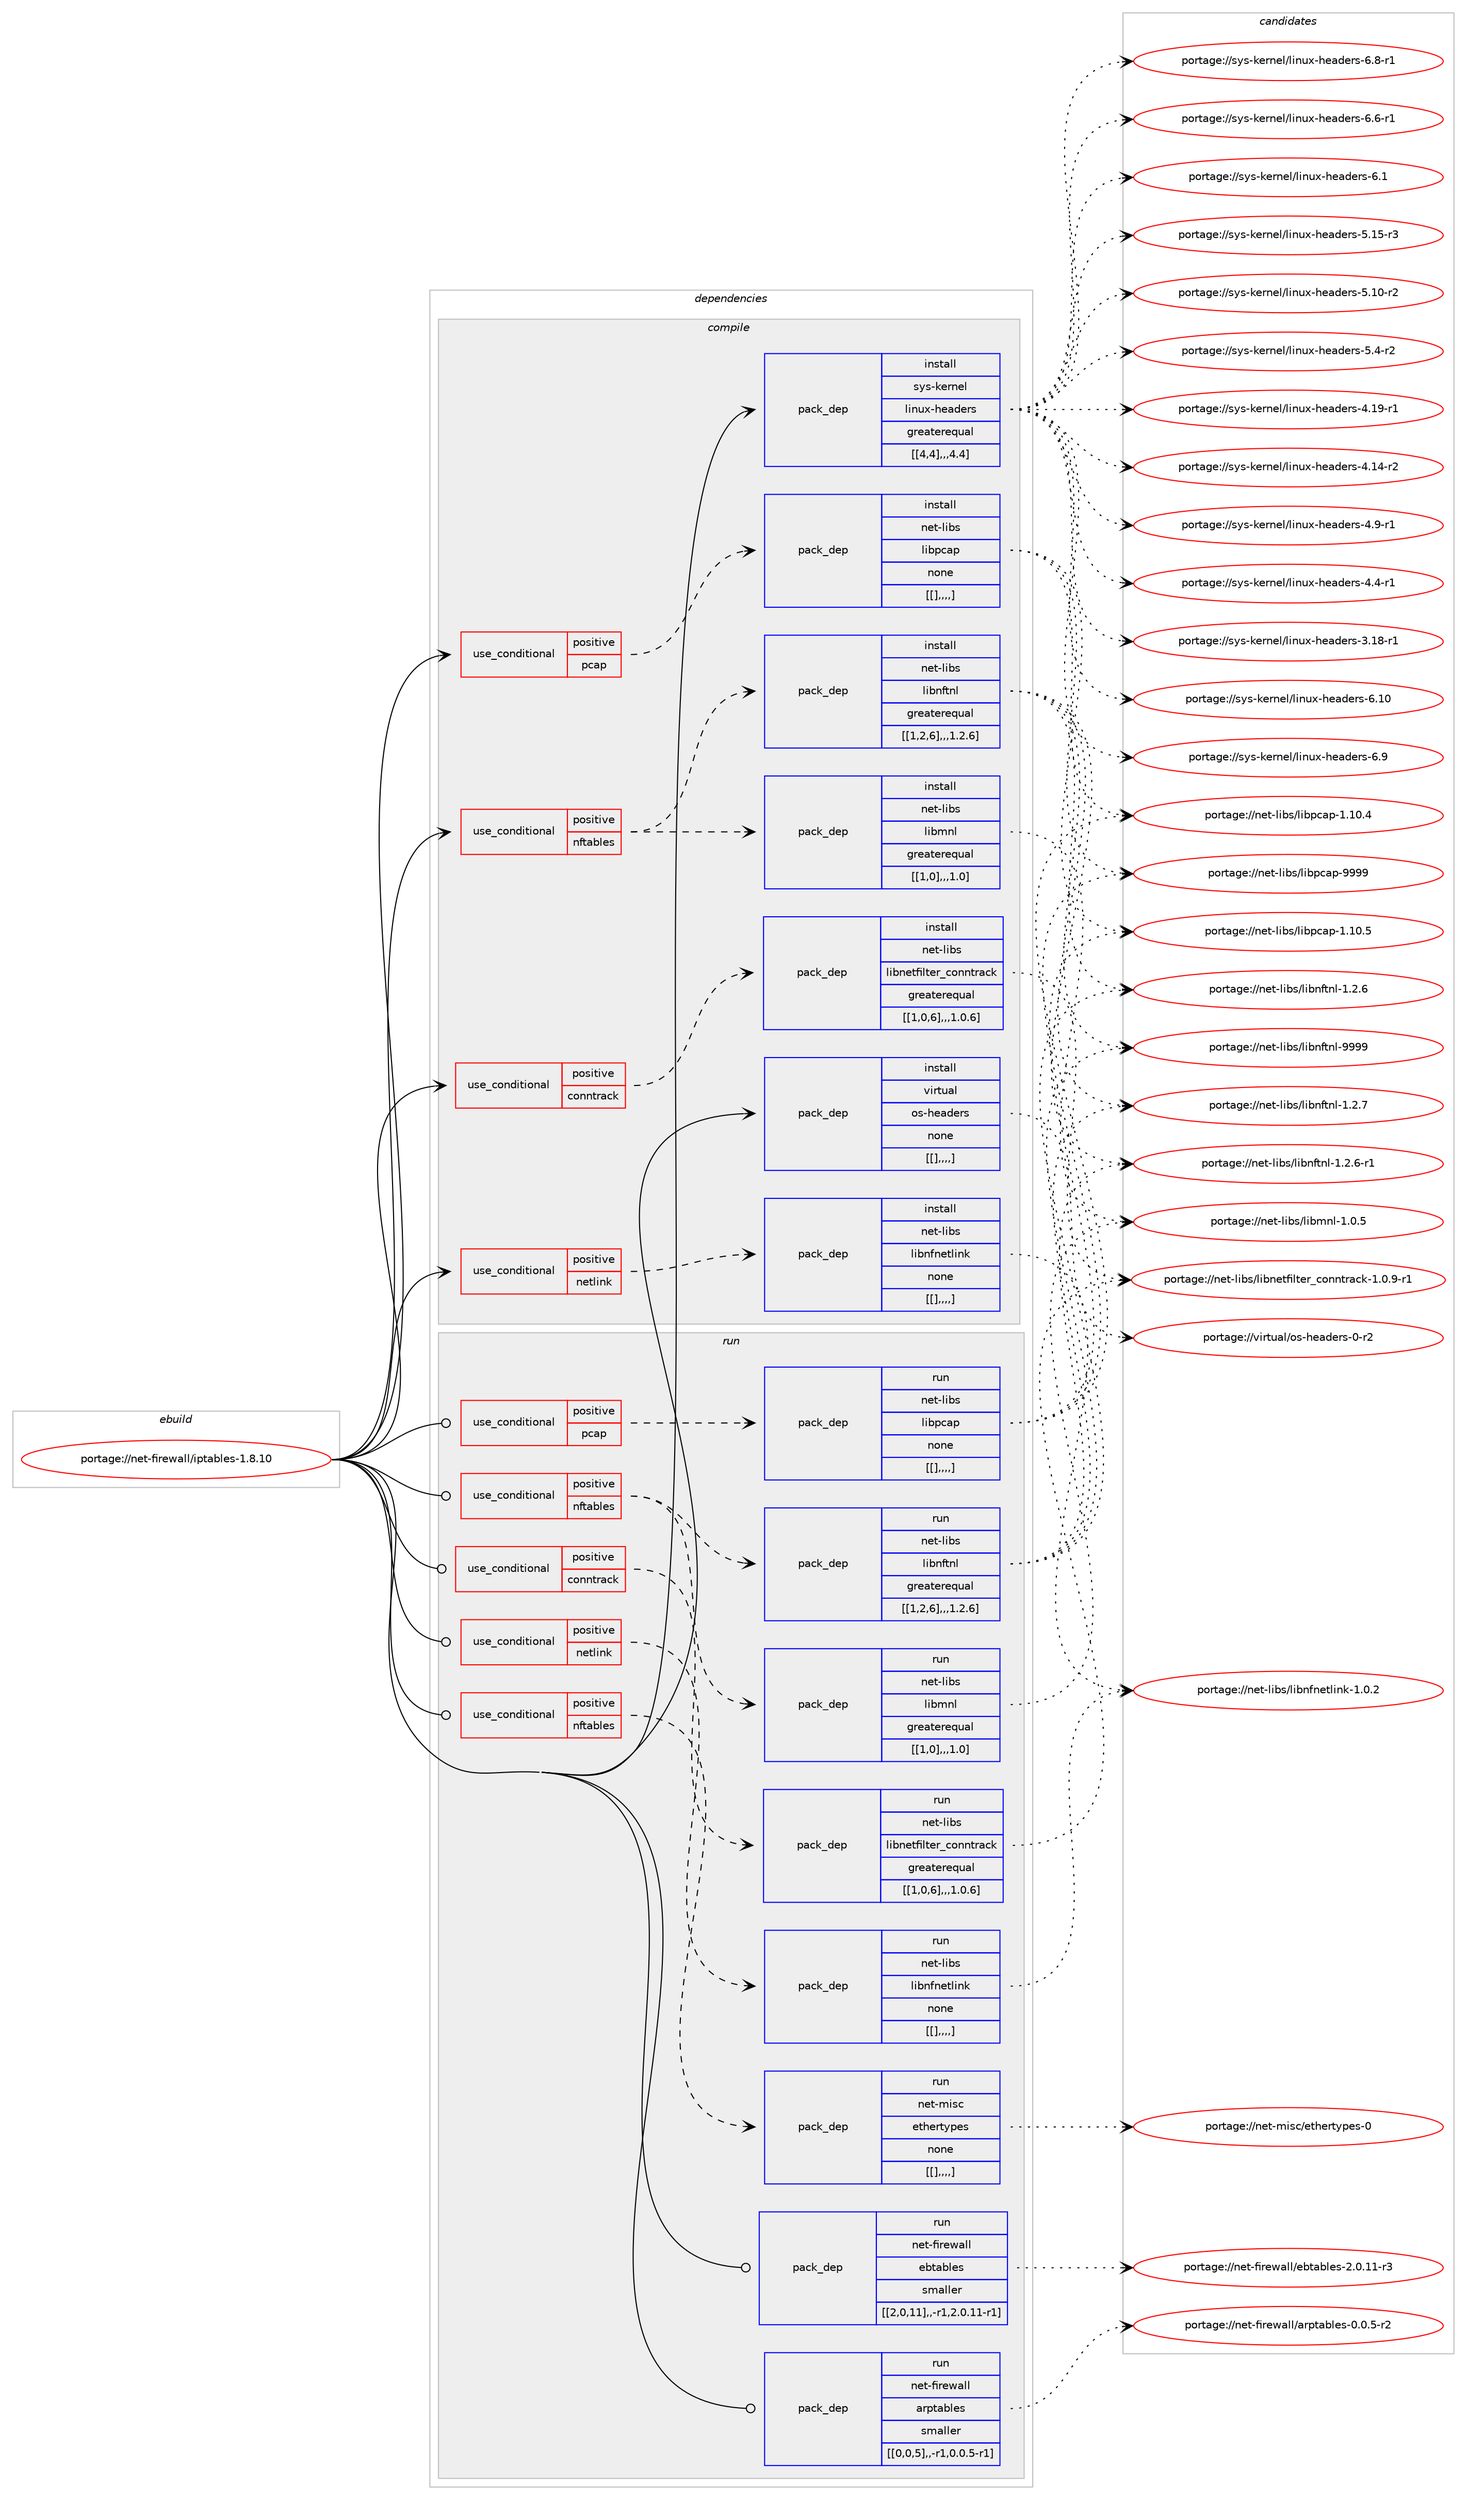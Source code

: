 digraph prolog {

# *************
# Graph options
# *************

newrank=true;
concentrate=true;
compound=true;
graph [rankdir=LR,fontname=Helvetica,fontsize=10,ranksep=1.5];#, ranksep=2.5, nodesep=0.2];
edge  [arrowhead=vee];
node  [fontname=Helvetica,fontsize=10];

# **********
# The ebuild
# **********

subgraph cluster_leftcol {
color=gray;
label=<<i>ebuild</i>>;
id [label="portage://net-firewall/iptables-1.8.10", color=red, width=4, href="../net-firewall/iptables-1.8.10.svg"];
}

# ****************
# The dependencies
# ****************

subgraph cluster_midcol {
color=gray;
label=<<i>dependencies</i>>;
subgraph cluster_compile {
fillcolor="#eeeeee";
style=filled;
label=<<i>compile</i>>;
subgraph cond94305 {
dependency358619 [label=<<TABLE BORDER="0" CELLBORDER="1" CELLSPACING="0" CELLPADDING="4"><TR><TD ROWSPAN="3" CELLPADDING="10">use_conditional</TD></TR><TR><TD>positive</TD></TR><TR><TD>conntrack</TD></TR></TABLE>>, shape=none, color=red];
subgraph pack261680 {
dependency358620 [label=<<TABLE BORDER="0" CELLBORDER="1" CELLSPACING="0" CELLPADDING="4" WIDTH="220"><TR><TD ROWSPAN="6" CELLPADDING="30">pack_dep</TD></TR><TR><TD WIDTH="110">install</TD></TR><TR><TD>net-libs</TD></TR><TR><TD>libnetfilter_conntrack</TD></TR><TR><TD>greaterequal</TD></TR><TR><TD>[[1,0,6],,,1.0.6]</TD></TR></TABLE>>, shape=none, color=blue];
}
dependency358619:e -> dependency358620:w [weight=20,style="dashed",arrowhead="vee"];
}
id:e -> dependency358619:w [weight=20,style="solid",arrowhead="vee"];
subgraph cond94306 {
dependency358621 [label=<<TABLE BORDER="0" CELLBORDER="1" CELLSPACING="0" CELLPADDING="4"><TR><TD ROWSPAN="3" CELLPADDING="10">use_conditional</TD></TR><TR><TD>positive</TD></TR><TR><TD>netlink</TD></TR></TABLE>>, shape=none, color=red];
subgraph pack261681 {
dependency358622 [label=<<TABLE BORDER="0" CELLBORDER="1" CELLSPACING="0" CELLPADDING="4" WIDTH="220"><TR><TD ROWSPAN="6" CELLPADDING="30">pack_dep</TD></TR><TR><TD WIDTH="110">install</TD></TR><TR><TD>net-libs</TD></TR><TR><TD>libnfnetlink</TD></TR><TR><TD>none</TD></TR><TR><TD>[[],,,,]</TD></TR></TABLE>>, shape=none, color=blue];
}
dependency358621:e -> dependency358622:w [weight=20,style="dashed",arrowhead="vee"];
}
id:e -> dependency358621:w [weight=20,style="solid",arrowhead="vee"];
subgraph cond94307 {
dependency358623 [label=<<TABLE BORDER="0" CELLBORDER="1" CELLSPACING="0" CELLPADDING="4"><TR><TD ROWSPAN="3" CELLPADDING="10">use_conditional</TD></TR><TR><TD>positive</TD></TR><TR><TD>nftables</TD></TR></TABLE>>, shape=none, color=red];
subgraph pack261682 {
dependency358624 [label=<<TABLE BORDER="0" CELLBORDER="1" CELLSPACING="0" CELLPADDING="4" WIDTH="220"><TR><TD ROWSPAN="6" CELLPADDING="30">pack_dep</TD></TR><TR><TD WIDTH="110">install</TD></TR><TR><TD>net-libs</TD></TR><TR><TD>libmnl</TD></TR><TR><TD>greaterequal</TD></TR><TR><TD>[[1,0],,,1.0]</TD></TR></TABLE>>, shape=none, color=blue];
}
dependency358623:e -> dependency358624:w [weight=20,style="dashed",arrowhead="vee"];
subgraph pack261683 {
dependency358625 [label=<<TABLE BORDER="0" CELLBORDER="1" CELLSPACING="0" CELLPADDING="4" WIDTH="220"><TR><TD ROWSPAN="6" CELLPADDING="30">pack_dep</TD></TR><TR><TD WIDTH="110">install</TD></TR><TR><TD>net-libs</TD></TR><TR><TD>libnftnl</TD></TR><TR><TD>greaterequal</TD></TR><TR><TD>[[1,2,6],,,1.2.6]</TD></TR></TABLE>>, shape=none, color=blue];
}
dependency358623:e -> dependency358625:w [weight=20,style="dashed",arrowhead="vee"];
}
id:e -> dependency358623:w [weight=20,style="solid",arrowhead="vee"];
subgraph cond94308 {
dependency358626 [label=<<TABLE BORDER="0" CELLBORDER="1" CELLSPACING="0" CELLPADDING="4"><TR><TD ROWSPAN="3" CELLPADDING="10">use_conditional</TD></TR><TR><TD>positive</TD></TR><TR><TD>pcap</TD></TR></TABLE>>, shape=none, color=red];
subgraph pack261684 {
dependency358627 [label=<<TABLE BORDER="0" CELLBORDER="1" CELLSPACING="0" CELLPADDING="4" WIDTH="220"><TR><TD ROWSPAN="6" CELLPADDING="30">pack_dep</TD></TR><TR><TD WIDTH="110">install</TD></TR><TR><TD>net-libs</TD></TR><TR><TD>libpcap</TD></TR><TR><TD>none</TD></TR><TR><TD>[[],,,,]</TD></TR></TABLE>>, shape=none, color=blue];
}
dependency358626:e -> dependency358627:w [weight=20,style="dashed",arrowhead="vee"];
}
id:e -> dependency358626:w [weight=20,style="solid",arrowhead="vee"];
subgraph pack261685 {
dependency358628 [label=<<TABLE BORDER="0" CELLBORDER="1" CELLSPACING="0" CELLPADDING="4" WIDTH="220"><TR><TD ROWSPAN="6" CELLPADDING="30">pack_dep</TD></TR><TR><TD WIDTH="110">install</TD></TR><TR><TD>sys-kernel</TD></TR><TR><TD>linux-headers</TD></TR><TR><TD>greaterequal</TD></TR><TR><TD>[[4,4],,,4.4]</TD></TR></TABLE>>, shape=none, color=blue];
}
id:e -> dependency358628:w [weight=20,style="solid",arrowhead="vee"];
subgraph pack261686 {
dependency358629 [label=<<TABLE BORDER="0" CELLBORDER="1" CELLSPACING="0" CELLPADDING="4" WIDTH="220"><TR><TD ROWSPAN="6" CELLPADDING="30">pack_dep</TD></TR><TR><TD WIDTH="110">install</TD></TR><TR><TD>virtual</TD></TR><TR><TD>os-headers</TD></TR><TR><TD>none</TD></TR><TR><TD>[[],,,,]</TD></TR></TABLE>>, shape=none, color=blue];
}
id:e -> dependency358629:w [weight=20,style="solid",arrowhead="vee"];
}
subgraph cluster_compileandrun {
fillcolor="#eeeeee";
style=filled;
label=<<i>compile and run</i>>;
}
subgraph cluster_run {
fillcolor="#eeeeee";
style=filled;
label=<<i>run</i>>;
subgraph cond94309 {
dependency358630 [label=<<TABLE BORDER="0" CELLBORDER="1" CELLSPACING="0" CELLPADDING="4"><TR><TD ROWSPAN="3" CELLPADDING="10">use_conditional</TD></TR><TR><TD>positive</TD></TR><TR><TD>conntrack</TD></TR></TABLE>>, shape=none, color=red];
subgraph pack261687 {
dependency358631 [label=<<TABLE BORDER="0" CELLBORDER="1" CELLSPACING="0" CELLPADDING="4" WIDTH="220"><TR><TD ROWSPAN="6" CELLPADDING="30">pack_dep</TD></TR><TR><TD WIDTH="110">run</TD></TR><TR><TD>net-libs</TD></TR><TR><TD>libnetfilter_conntrack</TD></TR><TR><TD>greaterequal</TD></TR><TR><TD>[[1,0,6],,,1.0.6]</TD></TR></TABLE>>, shape=none, color=blue];
}
dependency358630:e -> dependency358631:w [weight=20,style="dashed",arrowhead="vee"];
}
id:e -> dependency358630:w [weight=20,style="solid",arrowhead="odot"];
subgraph cond94310 {
dependency358632 [label=<<TABLE BORDER="0" CELLBORDER="1" CELLSPACING="0" CELLPADDING="4"><TR><TD ROWSPAN="3" CELLPADDING="10">use_conditional</TD></TR><TR><TD>positive</TD></TR><TR><TD>netlink</TD></TR></TABLE>>, shape=none, color=red];
subgraph pack261688 {
dependency358633 [label=<<TABLE BORDER="0" CELLBORDER="1" CELLSPACING="0" CELLPADDING="4" WIDTH="220"><TR><TD ROWSPAN="6" CELLPADDING="30">pack_dep</TD></TR><TR><TD WIDTH="110">run</TD></TR><TR><TD>net-libs</TD></TR><TR><TD>libnfnetlink</TD></TR><TR><TD>none</TD></TR><TR><TD>[[],,,,]</TD></TR></TABLE>>, shape=none, color=blue];
}
dependency358632:e -> dependency358633:w [weight=20,style="dashed",arrowhead="vee"];
}
id:e -> dependency358632:w [weight=20,style="solid",arrowhead="odot"];
subgraph cond94311 {
dependency358634 [label=<<TABLE BORDER="0" CELLBORDER="1" CELLSPACING="0" CELLPADDING="4"><TR><TD ROWSPAN="3" CELLPADDING="10">use_conditional</TD></TR><TR><TD>positive</TD></TR><TR><TD>nftables</TD></TR></TABLE>>, shape=none, color=red];
subgraph pack261689 {
dependency358635 [label=<<TABLE BORDER="0" CELLBORDER="1" CELLSPACING="0" CELLPADDING="4" WIDTH="220"><TR><TD ROWSPAN="6" CELLPADDING="30">pack_dep</TD></TR><TR><TD WIDTH="110">run</TD></TR><TR><TD>net-libs</TD></TR><TR><TD>libmnl</TD></TR><TR><TD>greaterequal</TD></TR><TR><TD>[[1,0],,,1.0]</TD></TR></TABLE>>, shape=none, color=blue];
}
dependency358634:e -> dependency358635:w [weight=20,style="dashed",arrowhead="vee"];
subgraph pack261690 {
dependency358636 [label=<<TABLE BORDER="0" CELLBORDER="1" CELLSPACING="0" CELLPADDING="4" WIDTH="220"><TR><TD ROWSPAN="6" CELLPADDING="30">pack_dep</TD></TR><TR><TD WIDTH="110">run</TD></TR><TR><TD>net-libs</TD></TR><TR><TD>libnftnl</TD></TR><TR><TD>greaterequal</TD></TR><TR><TD>[[1,2,6],,,1.2.6]</TD></TR></TABLE>>, shape=none, color=blue];
}
dependency358634:e -> dependency358636:w [weight=20,style="dashed",arrowhead="vee"];
}
id:e -> dependency358634:w [weight=20,style="solid",arrowhead="odot"];
subgraph cond94312 {
dependency358637 [label=<<TABLE BORDER="0" CELLBORDER="1" CELLSPACING="0" CELLPADDING="4"><TR><TD ROWSPAN="3" CELLPADDING="10">use_conditional</TD></TR><TR><TD>positive</TD></TR><TR><TD>nftables</TD></TR></TABLE>>, shape=none, color=red];
subgraph pack261691 {
dependency358638 [label=<<TABLE BORDER="0" CELLBORDER="1" CELLSPACING="0" CELLPADDING="4" WIDTH="220"><TR><TD ROWSPAN="6" CELLPADDING="30">pack_dep</TD></TR><TR><TD WIDTH="110">run</TD></TR><TR><TD>net-misc</TD></TR><TR><TD>ethertypes</TD></TR><TR><TD>none</TD></TR><TR><TD>[[],,,,]</TD></TR></TABLE>>, shape=none, color=blue];
}
dependency358637:e -> dependency358638:w [weight=20,style="dashed",arrowhead="vee"];
}
id:e -> dependency358637:w [weight=20,style="solid",arrowhead="odot"];
subgraph cond94313 {
dependency358639 [label=<<TABLE BORDER="0" CELLBORDER="1" CELLSPACING="0" CELLPADDING="4"><TR><TD ROWSPAN="3" CELLPADDING="10">use_conditional</TD></TR><TR><TD>positive</TD></TR><TR><TD>pcap</TD></TR></TABLE>>, shape=none, color=red];
subgraph pack261692 {
dependency358640 [label=<<TABLE BORDER="0" CELLBORDER="1" CELLSPACING="0" CELLPADDING="4" WIDTH="220"><TR><TD ROWSPAN="6" CELLPADDING="30">pack_dep</TD></TR><TR><TD WIDTH="110">run</TD></TR><TR><TD>net-libs</TD></TR><TR><TD>libpcap</TD></TR><TR><TD>none</TD></TR><TR><TD>[[],,,,]</TD></TR></TABLE>>, shape=none, color=blue];
}
dependency358639:e -> dependency358640:w [weight=20,style="dashed",arrowhead="vee"];
}
id:e -> dependency358639:w [weight=20,style="solid",arrowhead="odot"];
subgraph pack261693 {
dependency358641 [label=<<TABLE BORDER="0" CELLBORDER="1" CELLSPACING="0" CELLPADDING="4" WIDTH="220"><TR><TD ROWSPAN="6" CELLPADDING="30">pack_dep</TD></TR><TR><TD WIDTH="110">run</TD></TR><TR><TD>net-firewall</TD></TR><TR><TD>arptables</TD></TR><TR><TD>smaller</TD></TR><TR><TD>[[0,0,5],,-r1,0.0.5-r1]</TD></TR></TABLE>>, shape=none, color=blue];
}
id:e -> dependency358641:w [weight=20,style="solid",arrowhead="odot"];
subgraph pack261694 {
dependency358642 [label=<<TABLE BORDER="0" CELLBORDER="1" CELLSPACING="0" CELLPADDING="4" WIDTH="220"><TR><TD ROWSPAN="6" CELLPADDING="30">pack_dep</TD></TR><TR><TD WIDTH="110">run</TD></TR><TR><TD>net-firewall</TD></TR><TR><TD>ebtables</TD></TR><TR><TD>smaller</TD></TR><TR><TD>[[2,0,11],,-r1,2.0.11-r1]</TD></TR></TABLE>>, shape=none, color=blue];
}
id:e -> dependency358642:w [weight=20,style="solid",arrowhead="odot"];
}
}

# **************
# The candidates
# **************

subgraph cluster_choices {
rank=same;
color=gray;
label=<<i>candidates</i>>;

subgraph choice261680 {
color=black;
nodesep=1;
choice11010111645108105981154710810598110101116102105108116101114959911111011011611497991074549464846574511449 [label="portage://net-libs/libnetfilter_conntrack-1.0.9-r1", color=red, width=4,href="../net-libs/libnetfilter_conntrack-1.0.9-r1.svg"];
dependency358620:e -> choice11010111645108105981154710810598110101116102105108116101114959911111011011611497991074549464846574511449:w [style=dotted,weight="100"];
}
subgraph choice261681 {
color=black;
nodesep=1;
choice11010111645108105981154710810598110102110101116108105110107454946484650 [label="portage://net-libs/libnfnetlink-1.0.2", color=red, width=4,href="../net-libs/libnfnetlink-1.0.2.svg"];
dependency358622:e -> choice11010111645108105981154710810598110102110101116108105110107454946484650:w [style=dotted,weight="100"];
}
subgraph choice261682 {
color=black;
nodesep=1;
choice11010111645108105981154710810598109110108454946484653 [label="portage://net-libs/libmnl-1.0.5", color=red, width=4,href="../net-libs/libmnl-1.0.5.svg"];
dependency358624:e -> choice11010111645108105981154710810598109110108454946484653:w [style=dotted,weight="100"];
}
subgraph choice261683 {
color=black;
nodesep=1;
choice110101116451081059811547108105981101021161101084557575757 [label="portage://net-libs/libnftnl-9999", color=red, width=4,href="../net-libs/libnftnl-9999.svg"];
choice11010111645108105981154710810598110102116110108454946504655 [label="portage://net-libs/libnftnl-1.2.7", color=red, width=4,href="../net-libs/libnftnl-1.2.7.svg"];
choice110101116451081059811547108105981101021161101084549465046544511449 [label="portage://net-libs/libnftnl-1.2.6-r1", color=red, width=4,href="../net-libs/libnftnl-1.2.6-r1.svg"];
choice11010111645108105981154710810598110102116110108454946504654 [label="portage://net-libs/libnftnl-1.2.6", color=red, width=4,href="../net-libs/libnftnl-1.2.6.svg"];
dependency358625:e -> choice110101116451081059811547108105981101021161101084557575757:w [style=dotted,weight="100"];
dependency358625:e -> choice11010111645108105981154710810598110102116110108454946504655:w [style=dotted,weight="100"];
dependency358625:e -> choice110101116451081059811547108105981101021161101084549465046544511449:w [style=dotted,weight="100"];
dependency358625:e -> choice11010111645108105981154710810598110102116110108454946504654:w [style=dotted,weight="100"];
}
subgraph choice261684 {
color=black;
nodesep=1;
choice1101011164510810598115471081059811299971124557575757 [label="portage://net-libs/libpcap-9999", color=red, width=4,href="../net-libs/libpcap-9999.svg"];
choice11010111645108105981154710810598112999711245494649484653 [label="portage://net-libs/libpcap-1.10.5", color=red, width=4,href="../net-libs/libpcap-1.10.5.svg"];
choice11010111645108105981154710810598112999711245494649484652 [label="portage://net-libs/libpcap-1.10.4", color=red, width=4,href="../net-libs/libpcap-1.10.4.svg"];
dependency358627:e -> choice1101011164510810598115471081059811299971124557575757:w [style=dotted,weight="100"];
dependency358627:e -> choice11010111645108105981154710810598112999711245494649484653:w [style=dotted,weight="100"];
dependency358627:e -> choice11010111645108105981154710810598112999711245494649484652:w [style=dotted,weight="100"];
}
subgraph choice261685 {
color=black;
nodesep=1;
choice115121115451071011141101011084710810511011712045104101971001011141154554464948 [label="portage://sys-kernel/linux-headers-6.10", color=red, width=4,href="../sys-kernel/linux-headers-6.10.svg"];
choice1151211154510710111411010110847108105110117120451041019710010111411545544657 [label="portage://sys-kernel/linux-headers-6.9", color=red, width=4,href="../sys-kernel/linux-headers-6.9.svg"];
choice11512111545107101114110101108471081051101171204510410197100101114115455446564511449 [label="portage://sys-kernel/linux-headers-6.8-r1", color=red, width=4,href="../sys-kernel/linux-headers-6.8-r1.svg"];
choice11512111545107101114110101108471081051101171204510410197100101114115455446544511449 [label="portage://sys-kernel/linux-headers-6.6-r1", color=red, width=4,href="../sys-kernel/linux-headers-6.6-r1.svg"];
choice1151211154510710111411010110847108105110117120451041019710010111411545544649 [label="portage://sys-kernel/linux-headers-6.1", color=red, width=4,href="../sys-kernel/linux-headers-6.1.svg"];
choice1151211154510710111411010110847108105110117120451041019710010111411545534649534511451 [label="portage://sys-kernel/linux-headers-5.15-r3", color=red, width=4,href="../sys-kernel/linux-headers-5.15-r3.svg"];
choice1151211154510710111411010110847108105110117120451041019710010111411545534649484511450 [label="portage://sys-kernel/linux-headers-5.10-r2", color=red, width=4,href="../sys-kernel/linux-headers-5.10-r2.svg"];
choice11512111545107101114110101108471081051101171204510410197100101114115455346524511450 [label="portage://sys-kernel/linux-headers-5.4-r2", color=red, width=4,href="../sys-kernel/linux-headers-5.4-r2.svg"];
choice1151211154510710111411010110847108105110117120451041019710010111411545524649574511449 [label="portage://sys-kernel/linux-headers-4.19-r1", color=red, width=4,href="../sys-kernel/linux-headers-4.19-r1.svg"];
choice1151211154510710111411010110847108105110117120451041019710010111411545524649524511450 [label="portage://sys-kernel/linux-headers-4.14-r2", color=red, width=4,href="../sys-kernel/linux-headers-4.14-r2.svg"];
choice11512111545107101114110101108471081051101171204510410197100101114115455246574511449 [label="portage://sys-kernel/linux-headers-4.9-r1", color=red, width=4,href="../sys-kernel/linux-headers-4.9-r1.svg"];
choice11512111545107101114110101108471081051101171204510410197100101114115455246524511449 [label="portage://sys-kernel/linux-headers-4.4-r1", color=red, width=4,href="../sys-kernel/linux-headers-4.4-r1.svg"];
choice1151211154510710111411010110847108105110117120451041019710010111411545514649564511449 [label="portage://sys-kernel/linux-headers-3.18-r1", color=red, width=4,href="../sys-kernel/linux-headers-3.18-r1.svg"];
dependency358628:e -> choice115121115451071011141101011084710810511011712045104101971001011141154554464948:w [style=dotted,weight="100"];
dependency358628:e -> choice1151211154510710111411010110847108105110117120451041019710010111411545544657:w [style=dotted,weight="100"];
dependency358628:e -> choice11512111545107101114110101108471081051101171204510410197100101114115455446564511449:w [style=dotted,weight="100"];
dependency358628:e -> choice11512111545107101114110101108471081051101171204510410197100101114115455446544511449:w [style=dotted,weight="100"];
dependency358628:e -> choice1151211154510710111411010110847108105110117120451041019710010111411545544649:w [style=dotted,weight="100"];
dependency358628:e -> choice1151211154510710111411010110847108105110117120451041019710010111411545534649534511451:w [style=dotted,weight="100"];
dependency358628:e -> choice1151211154510710111411010110847108105110117120451041019710010111411545534649484511450:w [style=dotted,weight="100"];
dependency358628:e -> choice11512111545107101114110101108471081051101171204510410197100101114115455346524511450:w [style=dotted,weight="100"];
dependency358628:e -> choice1151211154510710111411010110847108105110117120451041019710010111411545524649574511449:w [style=dotted,weight="100"];
dependency358628:e -> choice1151211154510710111411010110847108105110117120451041019710010111411545524649524511450:w [style=dotted,weight="100"];
dependency358628:e -> choice11512111545107101114110101108471081051101171204510410197100101114115455246574511449:w [style=dotted,weight="100"];
dependency358628:e -> choice11512111545107101114110101108471081051101171204510410197100101114115455246524511449:w [style=dotted,weight="100"];
dependency358628:e -> choice1151211154510710111411010110847108105110117120451041019710010111411545514649564511449:w [style=dotted,weight="100"];
}
subgraph choice261686 {
color=black;
nodesep=1;
choice1181051141161179710847111115451041019710010111411545484511450 [label="portage://virtual/os-headers-0-r2", color=red, width=4,href="../virtual/os-headers-0-r2.svg"];
dependency358629:e -> choice1181051141161179710847111115451041019710010111411545484511450:w [style=dotted,weight="100"];
}
subgraph choice261687 {
color=black;
nodesep=1;
choice11010111645108105981154710810598110101116102105108116101114959911111011011611497991074549464846574511449 [label="portage://net-libs/libnetfilter_conntrack-1.0.9-r1", color=red, width=4,href="../net-libs/libnetfilter_conntrack-1.0.9-r1.svg"];
dependency358631:e -> choice11010111645108105981154710810598110101116102105108116101114959911111011011611497991074549464846574511449:w [style=dotted,weight="100"];
}
subgraph choice261688 {
color=black;
nodesep=1;
choice11010111645108105981154710810598110102110101116108105110107454946484650 [label="portage://net-libs/libnfnetlink-1.0.2", color=red, width=4,href="../net-libs/libnfnetlink-1.0.2.svg"];
dependency358633:e -> choice11010111645108105981154710810598110102110101116108105110107454946484650:w [style=dotted,weight="100"];
}
subgraph choice261689 {
color=black;
nodesep=1;
choice11010111645108105981154710810598109110108454946484653 [label="portage://net-libs/libmnl-1.0.5", color=red, width=4,href="../net-libs/libmnl-1.0.5.svg"];
dependency358635:e -> choice11010111645108105981154710810598109110108454946484653:w [style=dotted,weight="100"];
}
subgraph choice261690 {
color=black;
nodesep=1;
choice110101116451081059811547108105981101021161101084557575757 [label="portage://net-libs/libnftnl-9999", color=red, width=4,href="../net-libs/libnftnl-9999.svg"];
choice11010111645108105981154710810598110102116110108454946504655 [label="portage://net-libs/libnftnl-1.2.7", color=red, width=4,href="../net-libs/libnftnl-1.2.7.svg"];
choice110101116451081059811547108105981101021161101084549465046544511449 [label="portage://net-libs/libnftnl-1.2.6-r1", color=red, width=4,href="../net-libs/libnftnl-1.2.6-r1.svg"];
choice11010111645108105981154710810598110102116110108454946504654 [label="portage://net-libs/libnftnl-1.2.6", color=red, width=4,href="../net-libs/libnftnl-1.2.6.svg"];
dependency358636:e -> choice110101116451081059811547108105981101021161101084557575757:w [style=dotted,weight="100"];
dependency358636:e -> choice11010111645108105981154710810598110102116110108454946504655:w [style=dotted,weight="100"];
dependency358636:e -> choice110101116451081059811547108105981101021161101084549465046544511449:w [style=dotted,weight="100"];
dependency358636:e -> choice11010111645108105981154710810598110102116110108454946504654:w [style=dotted,weight="100"];
}
subgraph choice261691 {
color=black;
nodesep=1;
choice1101011164510910511599471011161041011141161211121011154548 [label="portage://net-misc/ethertypes-0", color=red, width=4,href="../net-misc/ethertypes-0.svg"];
dependency358638:e -> choice1101011164510910511599471011161041011141161211121011154548:w [style=dotted,weight="100"];
}
subgraph choice261692 {
color=black;
nodesep=1;
choice1101011164510810598115471081059811299971124557575757 [label="portage://net-libs/libpcap-9999", color=red, width=4,href="../net-libs/libpcap-9999.svg"];
choice11010111645108105981154710810598112999711245494649484653 [label="portage://net-libs/libpcap-1.10.5", color=red, width=4,href="../net-libs/libpcap-1.10.5.svg"];
choice11010111645108105981154710810598112999711245494649484652 [label="portage://net-libs/libpcap-1.10.4", color=red, width=4,href="../net-libs/libpcap-1.10.4.svg"];
dependency358640:e -> choice1101011164510810598115471081059811299971124557575757:w [style=dotted,weight="100"];
dependency358640:e -> choice11010111645108105981154710810598112999711245494649484653:w [style=dotted,weight="100"];
dependency358640:e -> choice11010111645108105981154710810598112999711245494649484652:w [style=dotted,weight="100"];
}
subgraph choice261693 {
color=black;
nodesep=1;
choice1101011164510210511410111997108108479711411211697981081011154548464846534511450 [label="portage://net-firewall/arptables-0.0.5-r2", color=red, width=4,href="../net-firewall/arptables-0.0.5-r2.svg"];
dependency358641:e -> choice1101011164510210511410111997108108479711411211697981081011154548464846534511450:w [style=dotted,weight="100"];
}
subgraph choice261694 {
color=black;
nodesep=1;
choice110101116451021051141011199710810847101981169798108101115455046484649494511451 [label="portage://net-firewall/ebtables-2.0.11-r3", color=red, width=4,href="../net-firewall/ebtables-2.0.11-r3.svg"];
dependency358642:e -> choice110101116451021051141011199710810847101981169798108101115455046484649494511451:w [style=dotted,weight="100"];
}
}

}
